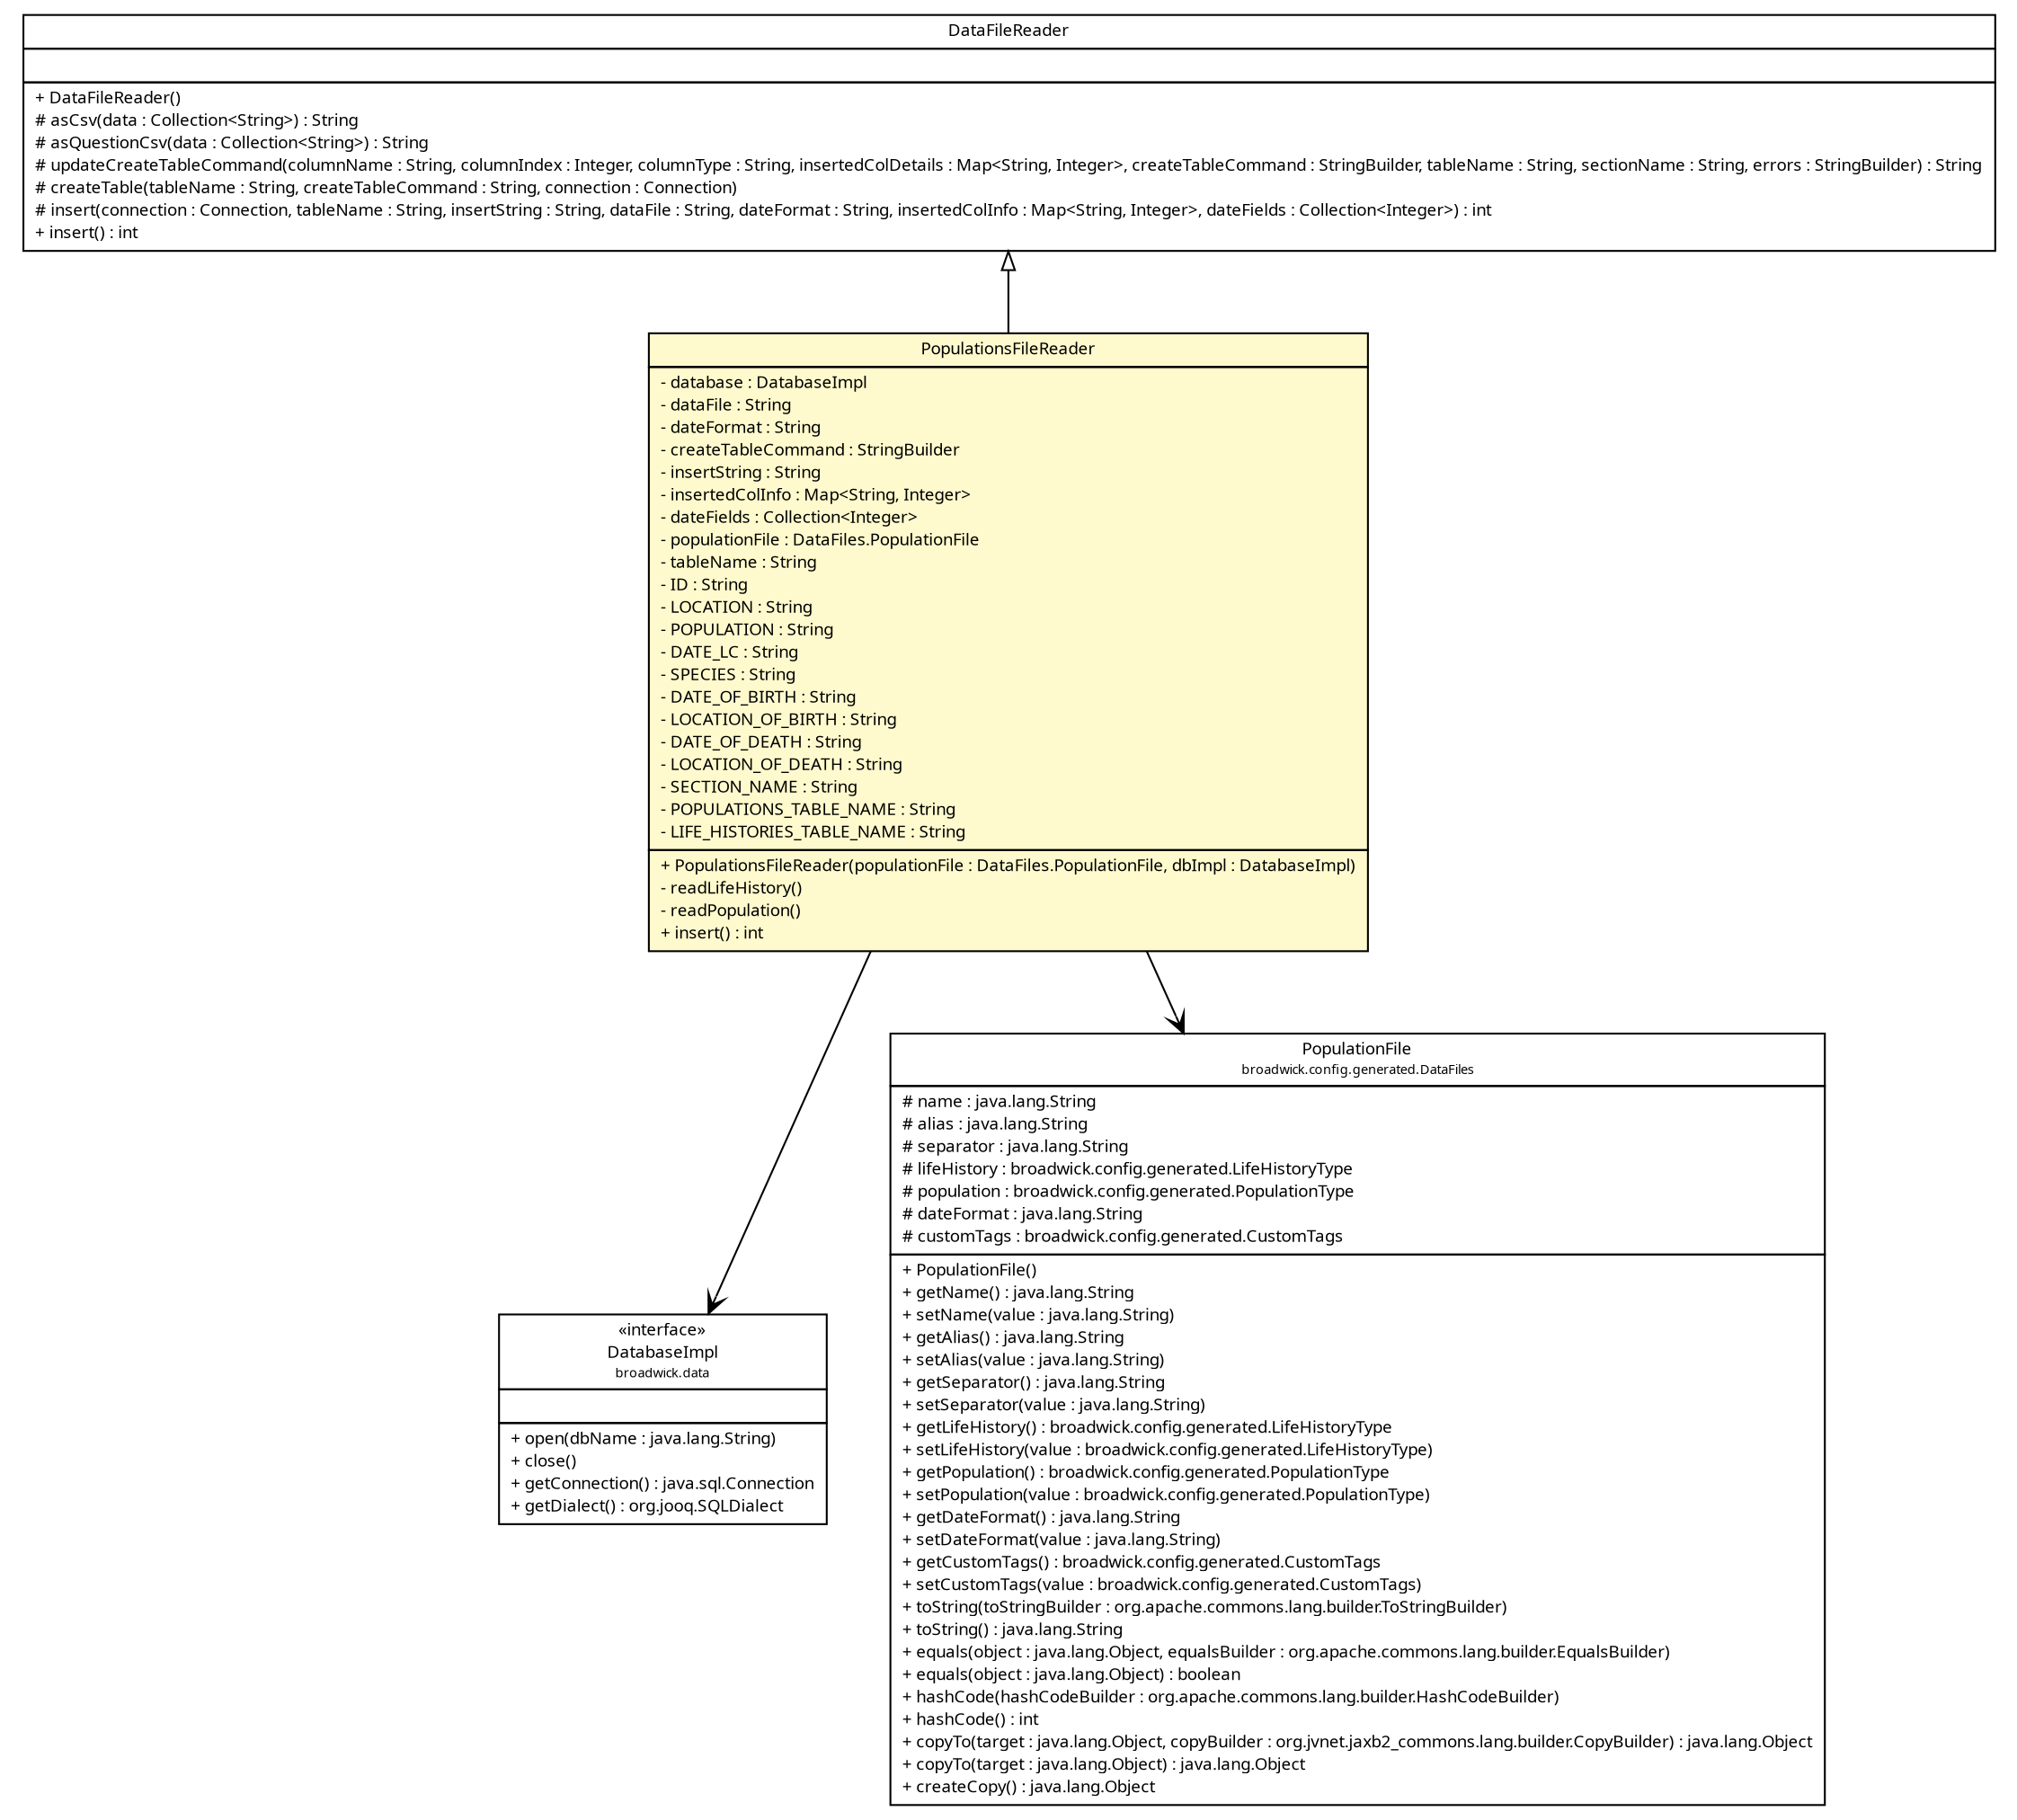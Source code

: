 #!/usr/local/bin/dot
#
# Class diagram 
# Generated by UMLGraph version R5_6 (http://www.umlgraph.org/)
#

digraph G {
	edge [fontname="Trebuchet MS",fontsize=10,labelfontname="Trebuchet MS",labelfontsize=10];
	node [fontname="Trebuchet MS",fontsize=10,shape=plaintext];
	nodesep=0.25;
	ranksep=0.5;
	// broadwick.data.DatabaseImpl
	c21975 [label=<<table title="broadwick.data.DatabaseImpl" border="0" cellborder="1" cellspacing="0" cellpadding="2" port="p" href="../DatabaseImpl.html">
		<tr><td><table border="0" cellspacing="0" cellpadding="1">
<tr><td align="center" balign="center"> &#171;interface&#187; </td></tr>
<tr><td align="center" balign="center"><font face="Trebuchet MS"> DatabaseImpl </font></td></tr>
<tr><td align="center" balign="center"><font face="Trebuchet MS" point-size="7.0"> broadwick.data </font></td></tr>
		</table></td></tr>
		<tr><td><table border="0" cellspacing="0" cellpadding="1">
<tr><td align="left" balign="left">  </td></tr>
		</table></td></tr>
		<tr><td><table border="0" cellspacing="0" cellpadding="1">
<tr><td align="left" balign="left"><font face="Trebuchet MS" point-size="9.0"> + open(dbName : java.lang.String) </font></td></tr>
<tr><td align="left" balign="left"><font face="Trebuchet MS" point-size="9.0"> + close() </font></td></tr>
<tr><td align="left" balign="left"><font face="Trebuchet MS" point-size="9.0"> + getConnection() : java.sql.Connection </font></td></tr>
<tr><td align="left" balign="left"><font face="Trebuchet MS" point-size="9.0"> + getDialect() : org.jooq.SQLDialect </font></td></tr>
		</table></td></tr>
		</table>>, URL="../DatabaseImpl.html", fontname="Trebuchet MS", fontcolor="black", fontsize=9.0];
	// broadwick.data.readers.PopulationsFileReader
	c21978 [label=<<table title="broadwick.data.readers.PopulationsFileReader" border="0" cellborder="1" cellspacing="0" cellpadding="2" port="p" bgcolor="lemonChiffon" href="./PopulationsFileReader.html">
		<tr><td><table border="0" cellspacing="0" cellpadding="1">
<tr><td align="center" balign="center"><font face="Trebuchet MS"> PopulationsFileReader </font></td></tr>
		</table></td></tr>
		<tr><td><table border="0" cellspacing="0" cellpadding="1">
<tr><td align="left" balign="left"> - database : DatabaseImpl </td></tr>
<tr><td align="left" balign="left"> - dataFile : String </td></tr>
<tr><td align="left" balign="left"> - dateFormat : String </td></tr>
<tr><td align="left" balign="left"> - createTableCommand : StringBuilder </td></tr>
<tr><td align="left" balign="left"> - insertString : String </td></tr>
<tr><td align="left" balign="left"> - insertedColInfo : Map&lt;String, Integer&gt; </td></tr>
<tr><td align="left" balign="left"> - dateFields : Collection&lt;Integer&gt; </td></tr>
<tr><td align="left" balign="left"> - populationFile : DataFiles.PopulationFile </td></tr>
<tr><td align="left" balign="left"> - tableName : String </td></tr>
<tr><td align="left" balign="left"> - ID : String </td></tr>
<tr><td align="left" balign="left"> - LOCATION : String </td></tr>
<tr><td align="left" balign="left"> - POPULATION : String </td></tr>
<tr><td align="left" balign="left"> - DATE_LC : String </td></tr>
<tr><td align="left" balign="left"> - SPECIES : String </td></tr>
<tr><td align="left" balign="left"> - DATE_OF_BIRTH : String </td></tr>
<tr><td align="left" balign="left"> - LOCATION_OF_BIRTH : String </td></tr>
<tr><td align="left" balign="left"> - DATE_OF_DEATH : String </td></tr>
<tr><td align="left" balign="left"> - LOCATION_OF_DEATH : String </td></tr>
<tr><td align="left" balign="left"> - SECTION_NAME : String </td></tr>
<tr><td align="left" balign="left"> - POPULATIONS_TABLE_NAME : String </td></tr>
<tr><td align="left" balign="left"> - LIFE_HISTORIES_TABLE_NAME : String </td></tr>
		</table></td></tr>
		<tr><td><table border="0" cellspacing="0" cellpadding="1">
<tr><td align="left" balign="left"> + PopulationsFileReader(populationFile : DataFiles.PopulationFile, dbImpl : DatabaseImpl) </td></tr>
<tr><td align="left" balign="left"> - readLifeHistory() </td></tr>
<tr><td align="left" balign="left"> - readPopulation() </td></tr>
<tr><td align="left" balign="left"> + insert() : int </td></tr>
		</table></td></tr>
		</table>>, URL="./PopulationsFileReader.html", fontname="Trebuchet MS", fontcolor="black", fontsize=9.0];
	// broadwick.data.readers.DataFileReader
	c21982 [label=<<table title="broadwick.data.readers.DataFileReader" border="0" cellborder="1" cellspacing="0" cellpadding="2" port="p" href="./DataFileReader.html">
		<tr><td><table border="0" cellspacing="0" cellpadding="1">
<tr><td align="center" balign="center"><font face="Trebuchet MS"> DataFileReader </font></td></tr>
		</table></td></tr>
		<tr><td><table border="0" cellspacing="0" cellpadding="1">
<tr><td align="left" balign="left">  </td></tr>
		</table></td></tr>
		<tr><td><table border="0" cellspacing="0" cellpadding="1">
<tr><td align="left" balign="left"> + DataFileReader() </td></tr>
<tr><td align="left" balign="left"> # asCsv(data : Collection&lt;String&gt;) : String </td></tr>
<tr><td align="left" balign="left"> # asQuestionCsv(data : Collection&lt;String&gt;) : String </td></tr>
<tr><td align="left" balign="left"> # updateCreateTableCommand(columnName : String, columnIndex : Integer, columnType : String, insertedColDetails : Map&lt;String, Integer&gt;, createTableCommand : StringBuilder, tableName : String, sectionName : String, errors : StringBuilder) : String </td></tr>
<tr><td align="left" balign="left"> # createTable(tableName : String, createTableCommand : String, connection : Connection) </td></tr>
<tr><td align="left" balign="left"> # insert(connection : Connection, tableName : String, insertString : String, dataFile : String, dateFormat : String, insertedColInfo : Map&lt;String, Integer&gt;, dateFields : Collection&lt;Integer&gt;) : int </td></tr>
<tr><td align="left" balign="left"><font face="Trebuchet MS" point-size="9.0"> + insert() : int </font></td></tr>
		</table></td></tr>
		</table>>, URL="./DataFileReader.html", fontname="Trebuchet MS", fontcolor="black", fontsize=9.0];
	// broadwick.config.generated.DataFiles.PopulationFile
	c22091 [label=<<table title="broadwick.config.generated.DataFiles.PopulationFile" border="0" cellborder="1" cellspacing="0" cellpadding="2" port="p" href="../../config/generated/DataFiles.PopulationFile.html">
		<tr><td><table border="0" cellspacing="0" cellpadding="1">
<tr><td align="center" balign="center"><font face="Trebuchet MS"> PopulationFile </font></td></tr>
<tr><td align="center" balign="center"><font face="Trebuchet MS" point-size="7.0"> broadwick.config.generated.DataFiles </font></td></tr>
		</table></td></tr>
		<tr><td><table border="0" cellspacing="0" cellpadding="1">
<tr><td align="left" balign="left"> # name : java.lang.String </td></tr>
<tr><td align="left" balign="left"> # alias : java.lang.String </td></tr>
<tr><td align="left" balign="left"> # separator : java.lang.String </td></tr>
<tr><td align="left" balign="left"> # lifeHistory : broadwick.config.generated.LifeHistoryType </td></tr>
<tr><td align="left" balign="left"> # population : broadwick.config.generated.PopulationType </td></tr>
<tr><td align="left" balign="left"> # dateFormat : java.lang.String </td></tr>
<tr><td align="left" balign="left"> # customTags : broadwick.config.generated.CustomTags </td></tr>
		</table></td></tr>
		<tr><td><table border="0" cellspacing="0" cellpadding="1">
<tr><td align="left" balign="left"> + PopulationFile() </td></tr>
<tr><td align="left" balign="left"> + getName() : java.lang.String </td></tr>
<tr><td align="left" balign="left"> + setName(value : java.lang.String) </td></tr>
<tr><td align="left" balign="left"> + getAlias() : java.lang.String </td></tr>
<tr><td align="left" balign="left"> + setAlias(value : java.lang.String) </td></tr>
<tr><td align="left" balign="left"> + getSeparator() : java.lang.String </td></tr>
<tr><td align="left" balign="left"> + setSeparator(value : java.lang.String) </td></tr>
<tr><td align="left" balign="left"> + getLifeHistory() : broadwick.config.generated.LifeHistoryType </td></tr>
<tr><td align="left" balign="left"> + setLifeHistory(value : broadwick.config.generated.LifeHistoryType) </td></tr>
<tr><td align="left" balign="left"> + getPopulation() : broadwick.config.generated.PopulationType </td></tr>
<tr><td align="left" balign="left"> + setPopulation(value : broadwick.config.generated.PopulationType) </td></tr>
<tr><td align="left" balign="left"> + getDateFormat() : java.lang.String </td></tr>
<tr><td align="left" balign="left"> + setDateFormat(value : java.lang.String) </td></tr>
<tr><td align="left" balign="left"> + getCustomTags() : broadwick.config.generated.CustomTags </td></tr>
<tr><td align="left" balign="left"> + setCustomTags(value : broadwick.config.generated.CustomTags) </td></tr>
<tr><td align="left" balign="left"> + toString(toStringBuilder : org.apache.commons.lang.builder.ToStringBuilder) </td></tr>
<tr><td align="left" balign="left"> + toString() : java.lang.String </td></tr>
<tr><td align="left" balign="left"> + equals(object : java.lang.Object, equalsBuilder : org.apache.commons.lang.builder.EqualsBuilder) </td></tr>
<tr><td align="left" balign="left"> + equals(object : java.lang.Object) : boolean </td></tr>
<tr><td align="left" balign="left"> + hashCode(hashCodeBuilder : org.apache.commons.lang.builder.HashCodeBuilder) </td></tr>
<tr><td align="left" balign="left"> + hashCode() : int </td></tr>
<tr><td align="left" balign="left"> + copyTo(target : java.lang.Object, copyBuilder : org.jvnet.jaxb2_commons.lang.builder.CopyBuilder) : java.lang.Object </td></tr>
<tr><td align="left" balign="left"> + copyTo(target : java.lang.Object) : java.lang.Object </td></tr>
<tr><td align="left" balign="left"> + createCopy() : java.lang.Object </td></tr>
		</table></td></tr>
		</table>>, URL="../../config/generated/DataFiles.PopulationFile.html", fontname="Trebuchet MS", fontcolor="black", fontsize=9.0];
	//broadwick.data.readers.PopulationsFileReader extends broadwick.data.readers.DataFileReader
	c21982:p -> c21978:p [dir=back,arrowtail=empty];
	// broadwick.data.readers.PopulationsFileReader NAVASSOC broadwick.data.DatabaseImpl
	c21978:p -> c21975:p [taillabel="", label="", headlabel="", fontname="Trebuchet MS", fontcolor="black", fontsize=10.0, color="black", arrowhead=open];
	// broadwick.data.readers.PopulationsFileReader NAVASSOC broadwick.config.generated.DataFiles.PopulationFile
	c21978:p -> c22091:p [taillabel="", label="", headlabel="", fontname="Trebuchet MS", fontcolor="black", fontsize=10.0, color="black", arrowhead=open];
}

